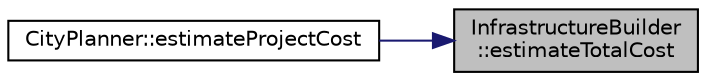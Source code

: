 digraph "InfrastructureBuilder::estimateTotalCost"
{
 // LATEX_PDF_SIZE
  edge [fontname="Helvetica",fontsize="10",labelfontname="Helvetica",labelfontsize="10"];
  node [fontname="Helvetica",fontsize="10",shape=record];
  rankdir="RL";
  Node1 [label="InfrastructureBuilder\l::estimateTotalCost",height=0.2,width=0.4,color="black", fillcolor="grey75", style="filled", fontcolor="black",tooltip="Estimates the total cost of the infrastructure."];
  Node1 -> Node2 [dir="back",color="midnightblue",fontsize="10",style="solid",fontname="Helvetica"];
  Node2 [label="CityPlanner::estimateProjectCost",height=0.2,width=0.4,color="black", fillcolor="white", style="filled",URL="$classCityPlanner.html#adf4df920dd34f9d45ecb9534dce52be7",tooltip=" "];
}

